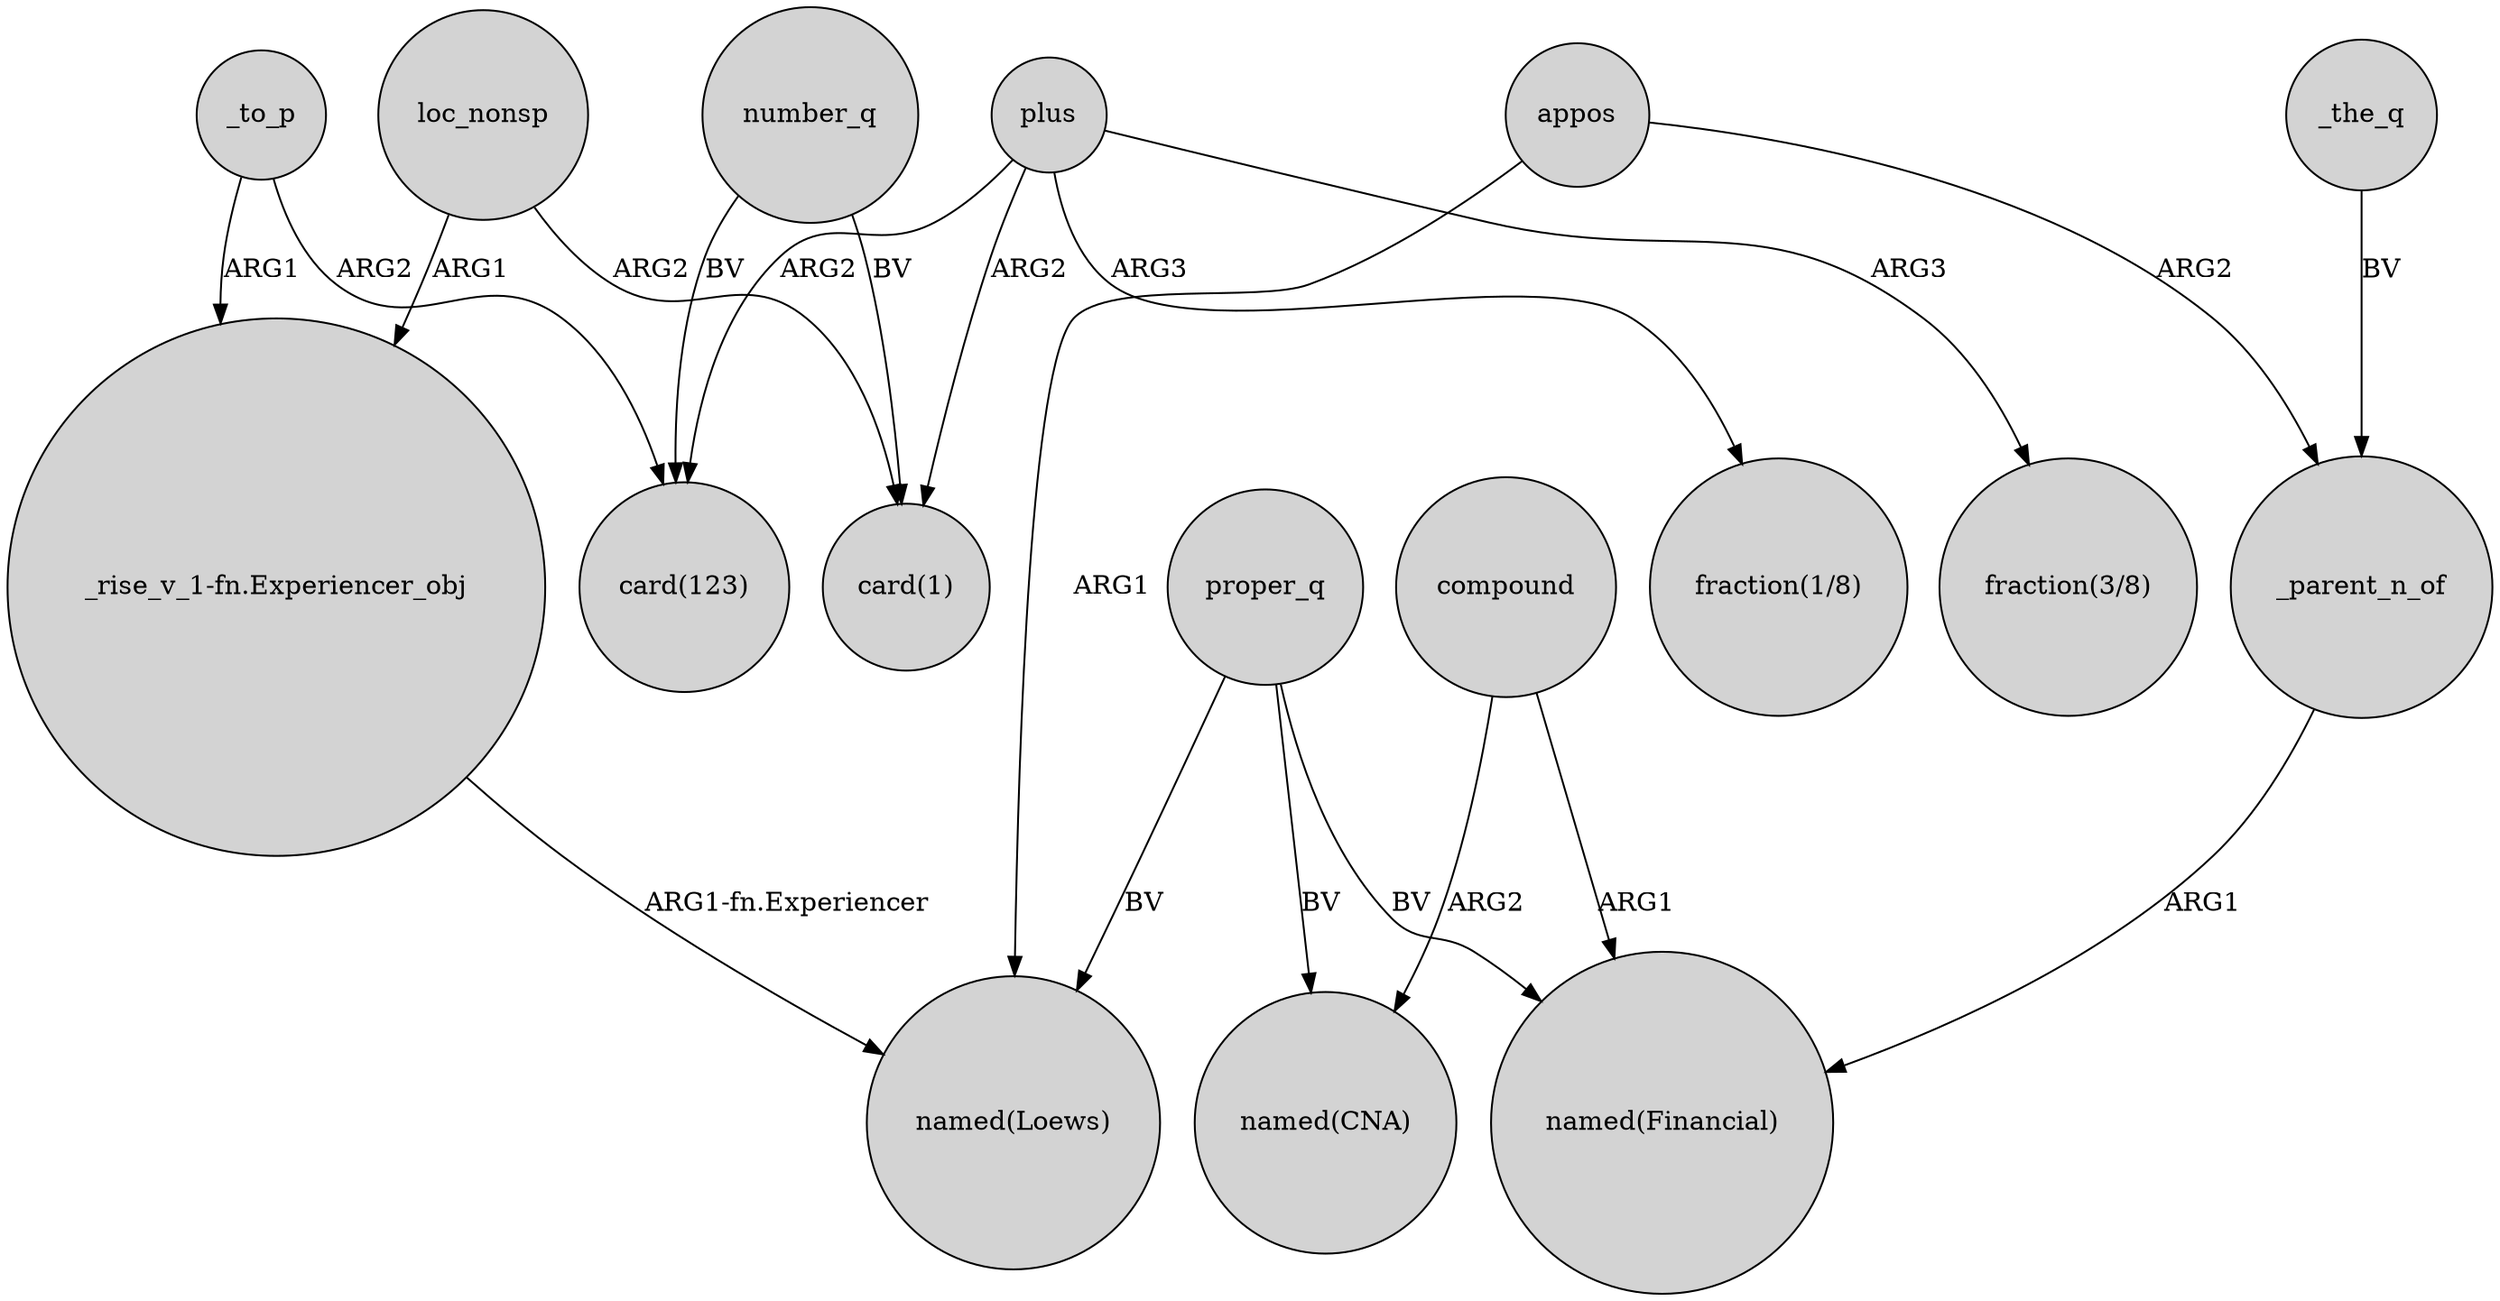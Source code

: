 digraph {
	node [shape=circle style=filled]
	proper_q -> "named(Loews)" [label=BV]
	loc_nonsp -> "_rise_v_1-fn.Experiencer_obj" [label=ARG1]
	number_q -> "card(1)" [label=BV]
	_the_q -> _parent_n_of [label=BV]
	plus -> "fraction(1/8)" [label=ARG3]
	loc_nonsp -> "card(1)" [label=ARG2]
	plus -> "card(1)" [label=ARG2]
	compound -> "named(CNA)" [label=ARG2]
	appos -> "named(Loews)" [label=ARG1]
	appos -> _parent_n_of [label=ARG2]
	proper_q -> "named(CNA)" [label=BV]
	plus -> "fraction(3/8)" [label=ARG3]
	_parent_n_of -> "named(Financial)" [label=ARG1]
	proper_q -> "named(Financial)" [label=BV]
	plus -> "card(123)" [label=ARG2]
	compound -> "named(Financial)" [label=ARG1]
	"_rise_v_1-fn.Experiencer_obj" -> "named(Loews)" [label="ARG1-fn.Experiencer"]
	_to_p -> "_rise_v_1-fn.Experiencer_obj" [label=ARG1]
	number_q -> "card(123)" [label=BV]
	_to_p -> "card(123)" [label=ARG2]
}
